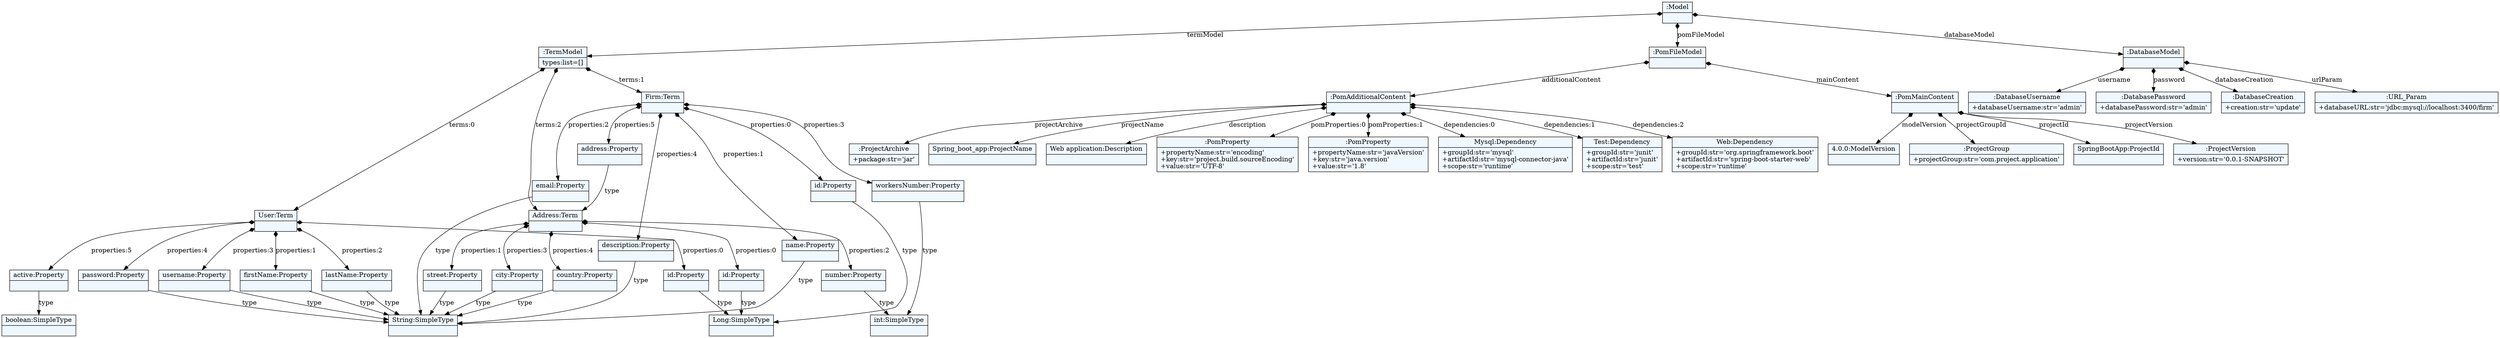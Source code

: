 
    digraph textX {
    fontname = "Bitstream Vera Sans"
    fontsize = 8
    node[
        shape=record,
        style=filled,
        fillcolor=aliceblue
    ]
    nodesep = 0.3
    edge[dir=black,arrowtail=empty]


2597282109368 -> 2597282109088 [label="termModel" arrowtail=diamond dir=both]
2597282109088 -> 2597282297672 [label="terms:0" arrowtail=diamond dir=both]
2597282297672 -> 2597282296384 [label="properties:0" arrowtail=diamond dir=both]
2597282296384 -> 2597272241544 [label="type" ]
2597272241544[label="{Long:SimpleType|}"]
2597282296384[label="{id:Property|}"]
2597282297672 -> 2597282295936 [label="properties:1" arrowtail=diamond dir=both]
2597282295936 -> 2597272218984 [label="type" ]
2597272218984[label="{String:SimpleType|}"]
2597282295936[label="{firstName:Property|}"]
2597282297672 -> 2597282194320 [label="properties:2" arrowtail=diamond dir=both]
2597282194320 -> 2597272218984 [label="type" ]
2597282194320[label="{lastName:Property|}"]
2597282297672 -> 2597282197344 [label="properties:3" arrowtail=diamond dir=both]
2597282197344 -> 2597272218984 [label="type" ]
2597282197344[label="{username:Property|}"]
2597282297672 -> 2597282196728 [label="properties:4" arrowtail=diamond dir=both]
2597282196728 -> 2597272218984 [label="type" ]
2597282196728[label="{password:Property|}"]
2597282297672 -> 2597282196112 [label="properties:5" arrowtail=diamond dir=both]
2597282196112 -> 2597272241880 [label="type" ]
2597272241880[label="{boolean:SimpleType|}"]
2597282196112[label="{active:Property|}"]
2597282297672[label="{User:Term|}"]
2597282109088 -> 2597282296888 [label="terms:1" arrowtail=diamond dir=both]
2597282296888 -> 2597282193536 [label="properties:0" arrowtail=diamond dir=both]
2597282193536 -> 2597272241544 [label="type" ]
2597282193536[label="{id:Property|}"]
2597282296888 -> 2597282195440 [label="properties:1" arrowtail=diamond dir=both]
2597282195440 -> 2597272218984 [label="type" ]
2597282195440[label="{name:Property|}"]
2597282296888 -> 2597282195216 [label="properties:2" arrowtail=diamond dir=both]
2597282195216 -> 2597272218984 [label="type" ]
2597282195216[label="{email:Property|}"]
2597282296888 -> 2597282194600 [label="properties:3" arrowtail=diamond dir=both]
2597282194600 -> 2597272219040 [label="type" ]
2597272219040[label="{int:SimpleType|}"]
2597282194600[label="{workersNumber:Property|}"]
2597282296888 -> 2597282194040 [label="properties:4" arrowtail=diamond dir=both]
2597282194040 -> 2597272218984 [label="type" ]
2597282194040[label="{description:Property|}"]
2597282296888 -> 2597282329264 [label="properties:5" arrowtail=diamond dir=both]
2597282329264 -> 2597282296160 [label="type" ]
2597282296160 -> 2597282328704 [label="properties:0" arrowtail=diamond dir=both]
2597282328704 -> 2597272241544 [label="type" ]
2597282328704[label="{id:Property|}"]
2597282296160 -> 2597282329600 [label="properties:1" arrowtail=diamond dir=both]
2597282329600 -> 2597272218984 [label="type" ]
2597282329600[label="{street:Property|}"]
2597282296160 -> 2597282329656 [label="properties:2" arrowtail=diamond dir=both]
2597282329656 -> 2597272219040 [label="type" ]
2597282329656[label="{number:Property|}"]
2597282296160 -> 2597282330160 [label="properties:3" arrowtail=diamond dir=both]
2597282330160 -> 2597272218984 [label="type" ]
2597282330160[label="{city:Property|}"]
2597282296160 -> 2597282329880 [label="properties:4" arrowtail=diamond dir=both]
2597282329880 -> 2597272218984 [label="type" ]
2597282329880[label="{country:Property|}"]
2597282296160[label="{Address:Term|}"]
2597282329264[label="{address:Property|}"]
2597282296888[label="{Firm:Term|}"]
2597282109088 -> 2597282296160 [label="terms:2" arrowtail=diamond dir=both]
2597282109088[label="{:TermModel|types:list=[]\l}"]
2597282109368 -> 2597282255816 [label="pomFileModel" arrowtail=diamond dir=both]
2597282255816 -> 2597282197456 [label="mainContent" arrowtail=diamond dir=both]
2597282197456 -> 2597282330328 [label="modelVersion" arrowtail=diamond dir=both]
2597282330328[label="{4.0.0:ModelVersion|}"]
2597282197456 -> 2597282330440 [label="projectGroupId" arrowtail=diamond dir=both]
2597282330440[label="{:ProjectGroup|+projectGroup:str='com.project.application'\l}"]
2597282197456 -> 2597282330496 [label="projectId" arrowtail=diamond dir=both]
2597282330496[label="{SpringBootApp:ProjectId|}"]
2597282197456 -> 2597282330608 [label="projectVersion" arrowtail=diamond dir=both]
2597282330608[label="{:ProjectVersion|+version:str='0.0.1-SNAPSHOT'\l}"]
2597282197456[label="{:PomMainContent|}"]
2597282255816 -> 2597282329376 [label="additionalContent" arrowtail=diamond dir=both]
2597282329376 -> 2597282330720 [label="projectArchive" arrowtail=diamond dir=both]
2597282330720[label="{:ProjectArchive|+package:str='jar'\l}"]
2597282329376 -> 2597282330776 [label="projectName" arrowtail=diamond dir=both]
2597282330776[label="{Spring_boot_app:ProjectName|}"]
2597282329376 -> 2597282330552 [label="description" arrowtail=diamond dir=both]
2597282330552[label="{Web application:Description|}"]
2597282329376 -> 2597282330944 [label="pomProperties:0" arrowtail=diamond dir=both]
2597282330944[label="{:PomProperty|+propertyName:str='encoding'\l+key:str='project.build.sourceEncoding'\l+value:str='UTF-8'\l}"]
2597282329376 -> 2597282331000 [label="pomProperties:1" arrowtail=diamond dir=both]
2597282331000[label="{:PomProperty|+propertyName:str='javaVersion'\l+key:str='java.version'\l+value:str='1.8'\l}"]
2597282329376 -> 2597282331056 [label="dependencies:0" arrowtail=diamond dir=both]
2597282331056[label="{Mysql:Dependency|+groupId:str='mysql'\l+artifactId:str='mysql-connector-java'\l+scope:str='runtime'\l}"]
2597282329376 -> 2597282331112 [label="dependencies:1" arrowtail=diamond dir=both]
2597282331112[label="{Test:Dependency|+groupId:str='junit'\l+artifactId:str='junit'\l+scope:str='test'\l}"]
2597282329376 -> 2597282330832 [label="dependencies:2" arrowtail=diamond dir=both]
2597282330832[label="{Web:Dependency|+groupId:str='org.springframework.boot'\l+artifactId:str='spring-boot-starter-web'\l+scope:str='runtime'\l}"]
2597282329376[label="{:PomAdditionalContent|}"]
2597282255816[label="{:PomFileModel|}"]
2597282109368 -> 2597282258784 [label="databaseModel" arrowtail=diamond dir=both]
2597282258784 -> 2597282330664 [label="urlParam" arrowtail=diamond dir=both]
2597282330664[label="{:URL_Param|+databaseURL:str='jdbc:mysql://localhost:3400/firm'\l}"]
2597282258784 -> 2597282330888 [label="username" arrowtail=diamond dir=both]
2597282330888[label="{:DatabaseUsername|+databaseUsername:str='admin'\l}"]
2597282258784 -> 2597282331168 [label="password" arrowtail=diamond dir=both]
2597282331168[label="{:DatabasePassword|+databasePassword:str='admin'\l}"]
2597282258784 -> 2597282331280 [label="databaseCreation" arrowtail=diamond dir=both]
2597282331280[label="{:DatabaseCreation|+creation:str='update'\l}"]
2597282258784[label="{:DatabaseModel|}"]
2597282109368[label="{:Model|}"]

}
